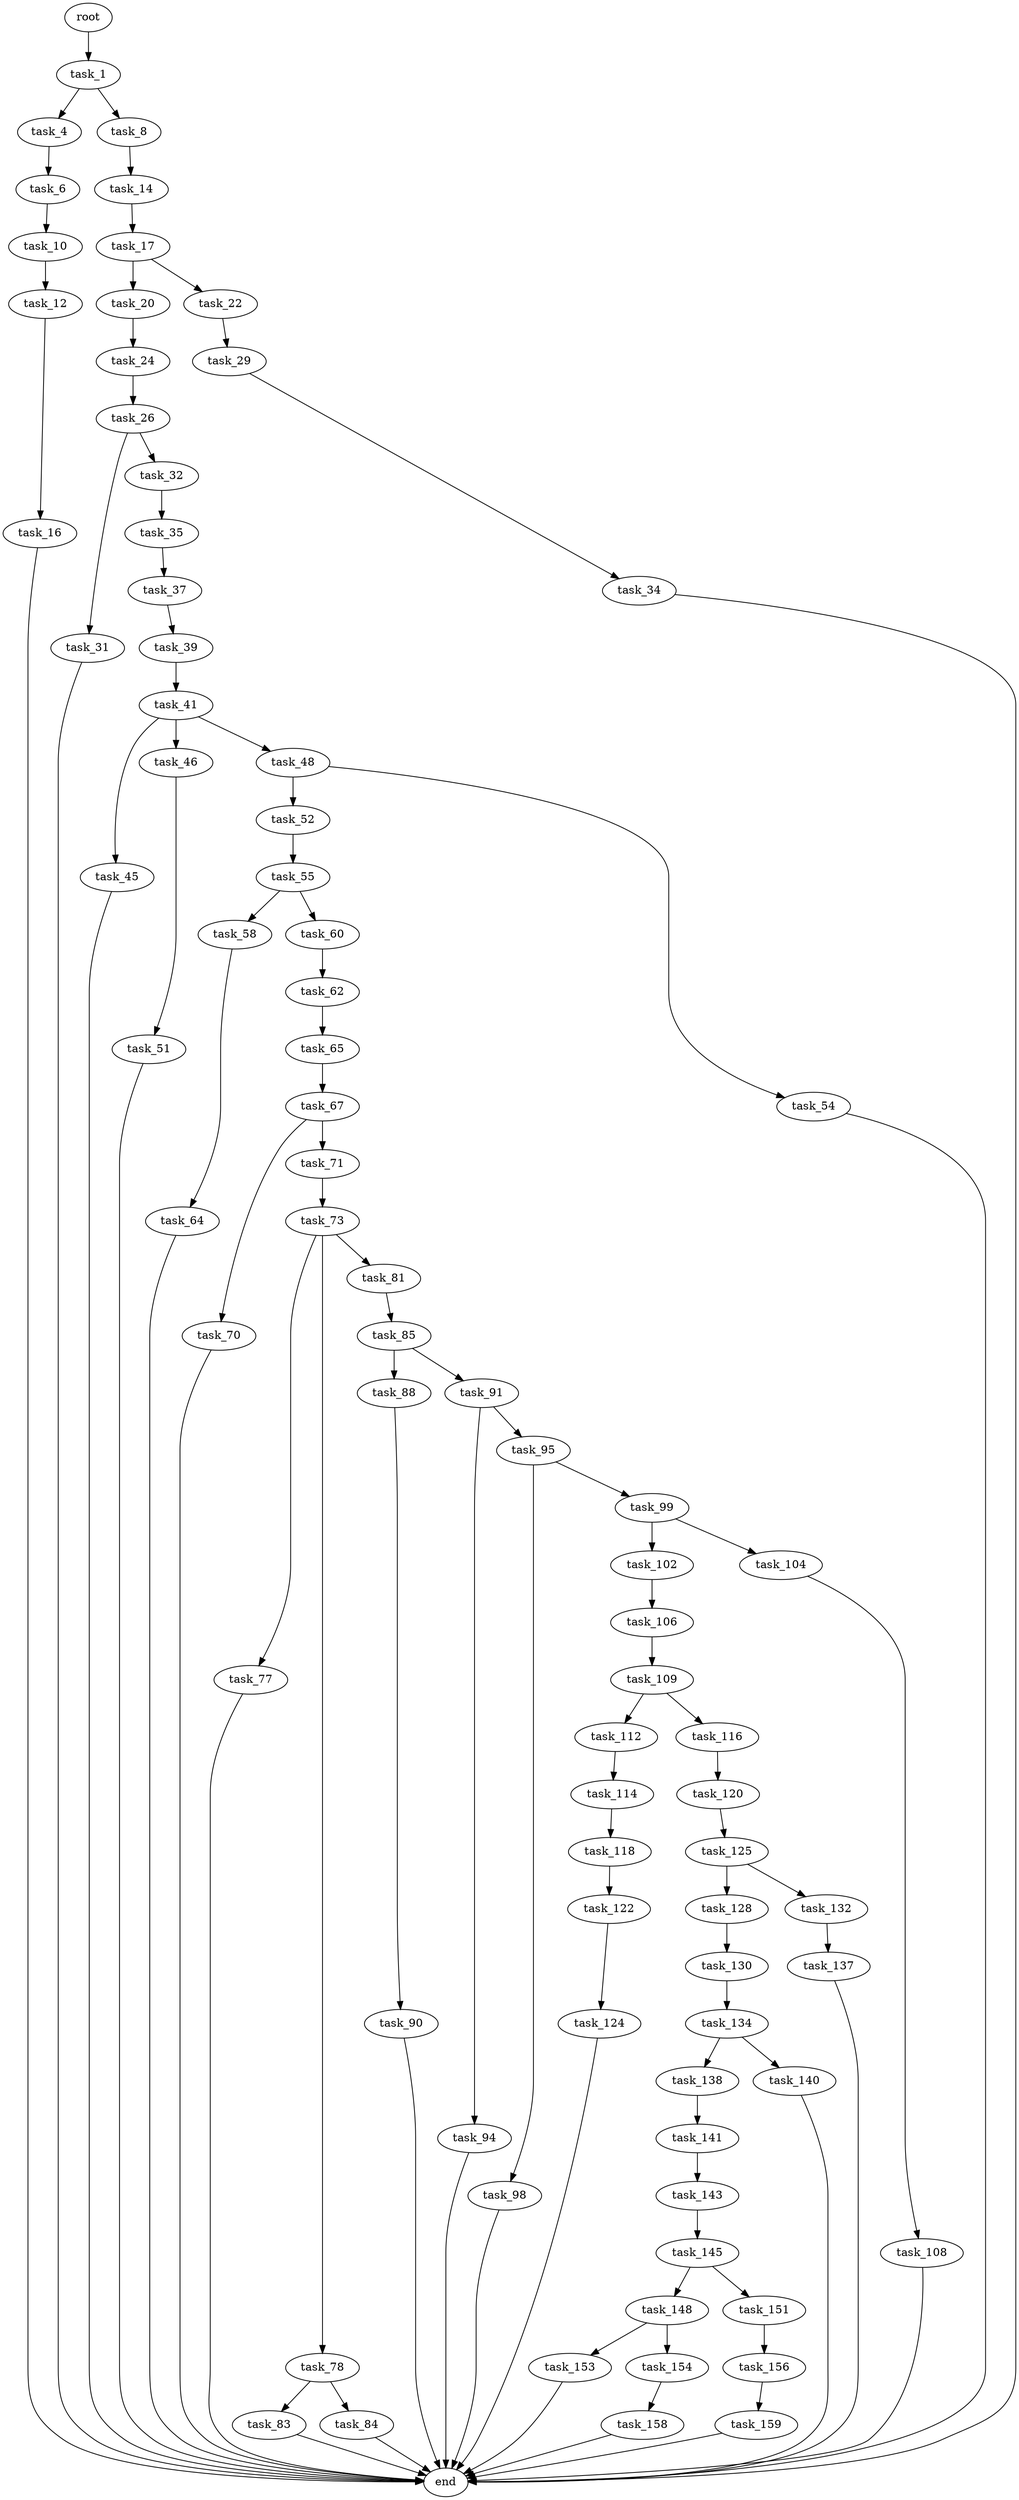 digraph G {
  root [size="0.000000"];
  task_1 [size="872996645.000000"];
  task_4 [size="190909102851.000000"];
  task_8 [size="1073741824000.000000"];
  task_6 [size="1166089138945.000000"];
  task_10 [size="12048480854.000000"];
  task_14 [size="49678807025.000000"];
  task_12 [size="68719476736.000000"];
  task_16 [size="744874684664.000000"];
  task_17 [size="937563344554.000000"];
  end [size="0.000000"];
  task_20 [size="10802654868.000000"];
  task_22 [size="23192241097.000000"];
  task_24 [size="483450632838.000000"];
  task_29 [size="2544529954.000000"];
  task_26 [size="1073741824000.000000"];
  task_31 [size="368293445632.000000"];
  task_32 [size="203613703191.000000"];
  task_34 [size="68719476736.000000"];
  task_35 [size="181519425950.000000"];
  task_37 [size="134217728000.000000"];
  task_39 [size="53232909775.000000"];
  task_41 [size="28991029248.000000"];
  task_45 [size="3366892098.000000"];
  task_46 [size="741124032480.000000"];
  task_48 [size="299411042216.000000"];
  task_51 [size="3308371912.000000"];
  task_52 [size="602768797056.000000"];
  task_54 [size="2769559609.000000"];
  task_55 [size="6819627879.000000"];
  task_58 [size="3106183849.000000"];
  task_60 [size="45435346781.000000"];
  task_64 [size="391036923838.000000"];
  task_62 [size="807427891.000000"];
  task_65 [size="10250849315.000000"];
  task_67 [size="21738908412.000000"];
  task_70 [size="1073741824000.000000"];
  task_71 [size="537512154047.000000"];
  task_73 [size="266759243400.000000"];
  task_77 [size="669561093240.000000"];
  task_78 [size="29353290056.000000"];
  task_81 [size="411051566484.000000"];
  task_83 [size="27795624025.000000"];
  task_84 [size="549755813888.000000"];
  task_85 [size="30209769936.000000"];
  task_88 [size="8589934592.000000"];
  task_91 [size="368293445632.000000"];
  task_90 [size="8589934592.000000"];
  task_94 [size="16232678326.000000"];
  task_95 [size="134217728000.000000"];
  task_98 [size="68719476736.000000"];
  task_99 [size="5367745496.000000"];
  task_102 [size="12768498046.000000"];
  task_104 [size="293173112294.000000"];
  task_106 [size="79111788176.000000"];
  task_108 [size="30068770534.000000"];
  task_109 [size="8589934592.000000"];
  task_112 [size="28991029248.000000"];
  task_116 [size="7946982730.000000"];
  task_114 [size="368293445632.000000"];
  task_118 [size="8589934592.000000"];
  task_120 [size="8589934592.000000"];
  task_122 [size="23567182398.000000"];
  task_125 [size="134217728000.000000"];
  task_124 [size="68719476736.000000"];
  task_128 [size="46956357094.000000"];
  task_132 [size="987397659.000000"];
  task_130 [size="16162476782.000000"];
  task_134 [size="23976250141.000000"];
  task_137 [size="630844290.000000"];
  task_138 [size="368293445632.000000"];
  task_140 [size="32117503213.000000"];
  task_141 [size="42559082856.000000"];
  task_143 [size="17101004306.000000"];
  task_145 [size="1267531708904.000000"];
  task_148 [size="1880893983.000000"];
  task_151 [size="549755813888.000000"];
  task_153 [size="782757789696.000000"];
  task_154 [size="8093803404.000000"];
  task_156 [size="27824040080.000000"];
  task_158 [size="28315285111.000000"];
  task_159 [size="782757789696.000000"];

  root -> task_1 [size="1.000000"];
  task_1 -> task_4 [size="33554432.000000"];
  task_1 -> task_8 [size="33554432.000000"];
  task_4 -> task_6 [size="411041792.000000"];
  task_8 -> task_14 [size="838860800.000000"];
  task_6 -> task_10 [size="838860800.000000"];
  task_10 -> task_12 [size="33554432.000000"];
  task_14 -> task_17 [size="838860800.000000"];
  task_12 -> task_16 [size="134217728.000000"];
  task_16 -> end [size="1.000000"];
  task_17 -> task_20 [size="838860800.000000"];
  task_17 -> task_22 [size="838860800.000000"];
  task_20 -> task_24 [size="33554432.000000"];
  task_22 -> task_29 [size="33554432.000000"];
  task_24 -> task_26 [size="301989888.000000"];
  task_29 -> task_34 [size="209715200.000000"];
  task_26 -> task_31 [size="838860800.000000"];
  task_26 -> task_32 [size="838860800.000000"];
  task_31 -> end [size="1.000000"];
  task_32 -> task_35 [size="209715200.000000"];
  task_34 -> end [size="1.000000"];
  task_35 -> task_37 [size="209715200.000000"];
  task_37 -> task_39 [size="209715200.000000"];
  task_39 -> task_41 [size="75497472.000000"];
  task_41 -> task_45 [size="75497472.000000"];
  task_41 -> task_46 [size="75497472.000000"];
  task_41 -> task_48 [size="75497472.000000"];
  task_45 -> end [size="1.000000"];
  task_46 -> task_51 [size="536870912.000000"];
  task_48 -> task_52 [size="679477248.000000"];
  task_48 -> task_54 [size="679477248.000000"];
  task_51 -> end [size="1.000000"];
  task_52 -> task_55 [size="411041792.000000"];
  task_54 -> end [size="1.000000"];
  task_55 -> task_58 [size="134217728.000000"];
  task_55 -> task_60 [size="134217728.000000"];
  task_58 -> task_64 [size="301989888.000000"];
  task_60 -> task_62 [size="838860800.000000"];
  task_64 -> end [size="1.000000"];
  task_62 -> task_65 [size="33554432.000000"];
  task_65 -> task_67 [size="679477248.000000"];
  task_67 -> task_70 [size="838860800.000000"];
  task_67 -> task_71 [size="838860800.000000"];
  task_70 -> end [size="1.000000"];
  task_71 -> task_73 [size="679477248.000000"];
  task_73 -> task_77 [size="536870912.000000"];
  task_73 -> task_78 [size="536870912.000000"];
  task_73 -> task_81 [size="536870912.000000"];
  task_77 -> end [size="1.000000"];
  task_78 -> task_83 [size="838860800.000000"];
  task_78 -> task_84 [size="838860800.000000"];
  task_81 -> task_85 [size="536870912.000000"];
  task_83 -> end [size="1.000000"];
  task_84 -> end [size="1.000000"];
  task_85 -> task_88 [size="134217728.000000"];
  task_85 -> task_91 [size="134217728.000000"];
  task_88 -> task_90 [size="33554432.000000"];
  task_91 -> task_94 [size="411041792.000000"];
  task_91 -> task_95 [size="411041792.000000"];
  task_90 -> end [size="1.000000"];
  task_94 -> end [size="1.000000"];
  task_95 -> task_98 [size="209715200.000000"];
  task_95 -> task_99 [size="209715200.000000"];
  task_98 -> end [size="1.000000"];
  task_99 -> task_102 [size="134217728.000000"];
  task_99 -> task_104 [size="134217728.000000"];
  task_102 -> task_106 [size="301989888.000000"];
  task_104 -> task_108 [size="679477248.000000"];
  task_106 -> task_109 [size="209715200.000000"];
  task_108 -> end [size="1.000000"];
  task_109 -> task_112 [size="33554432.000000"];
  task_109 -> task_116 [size="33554432.000000"];
  task_112 -> task_114 [size="75497472.000000"];
  task_116 -> task_120 [size="134217728.000000"];
  task_114 -> task_118 [size="411041792.000000"];
  task_118 -> task_122 [size="33554432.000000"];
  task_120 -> task_125 [size="33554432.000000"];
  task_122 -> task_124 [size="536870912.000000"];
  task_125 -> task_128 [size="209715200.000000"];
  task_125 -> task_132 [size="209715200.000000"];
  task_124 -> end [size="1.000000"];
  task_128 -> task_130 [size="838860800.000000"];
  task_132 -> task_137 [size="33554432.000000"];
  task_130 -> task_134 [size="536870912.000000"];
  task_134 -> task_138 [size="838860800.000000"];
  task_134 -> task_140 [size="838860800.000000"];
  task_137 -> end [size="1.000000"];
  task_138 -> task_141 [size="411041792.000000"];
  task_140 -> end [size="1.000000"];
  task_141 -> task_143 [size="134217728.000000"];
  task_143 -> task_145 [size="301989888.000000"];
  task_145 -> task_148 [size="838860800.000000"];
  task_145 -> task_151 [size="838860800.000000"];
  task_148 -> task_153 [size="75497472.000000"];
  task_148 -> task_154 [size="75497472.000000"];
  task_151 -> task_156 [size="536870912.000000"];
  task_153 -> end [size="1.000000"];
  task_154 -> task_158 [size="301989888.000000"];
  task_156 -> task_159 [size="536870912.000000"];
  task_158 -> end [size="1.000000"];
  task_159 -> end [size="1.000000"];
}

